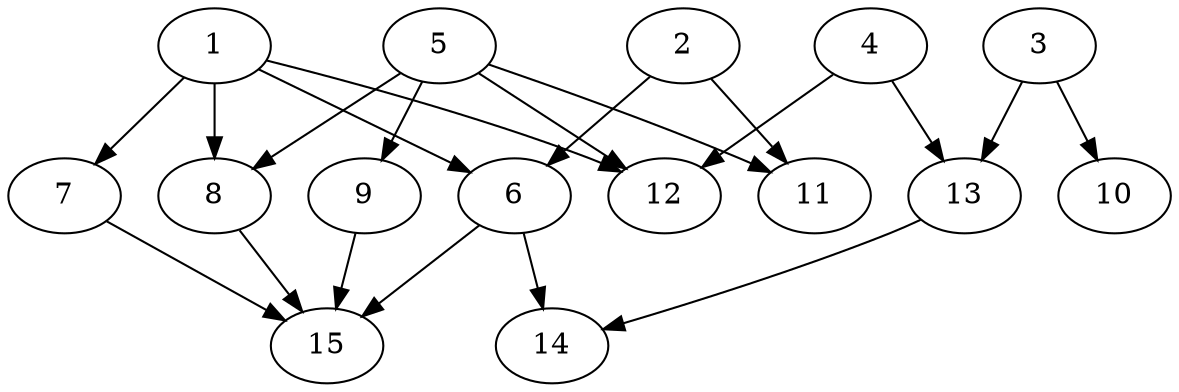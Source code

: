 // DAG automatically generated by daggen at Thu Oct  3 13:59:26 2019
// ./daggen --dot -n 15 --ccr 0.5 --fat 0.7 --regular 0.5 --density 0.7 --mindata 5242880 --maxdata 52428800 
digraph G {
  1 [size="47894528", alpha="0.00", expect_size="23947264"] 
  1 -> 6 [size ="23947264"]
  1 -> 7 [size ="23947264"]
  1 -> 8 [size ="23947264"]
  1 -> 12 [size ="23947264"]
  2 [size="46714880", alpha="0.04", expect_size="23357440"] 
  2 -> 6 [size ="23357440"]
  2 -> 11 [size ="23357440"]
  3 [size="32260096", alpha="0.00", expect_size="16130048"] 
  3 -> 10 [size ="16130048"]
  3 -> 13 [size ="16130048"]
  4 [size="69234688", alpha="0.13", expect_size="34617344"] 
  4 -> 12 [size ="34617344"]
  4 -> 13 [size ="34617344"]
  5 [size="81074176", alpha="0.16", expect_size="40537088"] 
  5 -> 8 [size ="40537088"]
  5 -> 9 [size ="40537088"]
  5 -> 11 [size ="40537088"]
  5 -> 12 [size ="40537088"]
  6 [size="84985856", alpha="0.17", expect_size="42492928"] 
  6 -> 14 [size ="42492928"]
  6 -> 15 [size ="42492928"]
  7 [size="12554240", alpha="0.02", expect_size="6277120"] 
  7 -> 15 [size ="6277120"]
  8 [size="68030464", alpha="0.19", expect_size="34015232"] 
  8 -> 15 [size ="34015232"]
  9 [size="91289600", alpha="0.08", expect_size="45644800"] 
  9 -> 15 [size ="45644800"]
  10 [size="13375488", alpha="0.06", expect_size="6687744"] 
  11 [size="56047616", alpha="0.16", expect_size="28023808"] 
  12 [size="56631296", alpha="0.10", expect_size="28315648"] 
  13 [size="77131776", alpha="0.18", expect_size="38565888"] 
  13 -> 14 [size ="38565888"]
  14 [size="78221312", alpha="0.04", expect_size="39110656"] 
  15 [size="44597248", alpha="0.11", expect_size="22298624"] 
}
